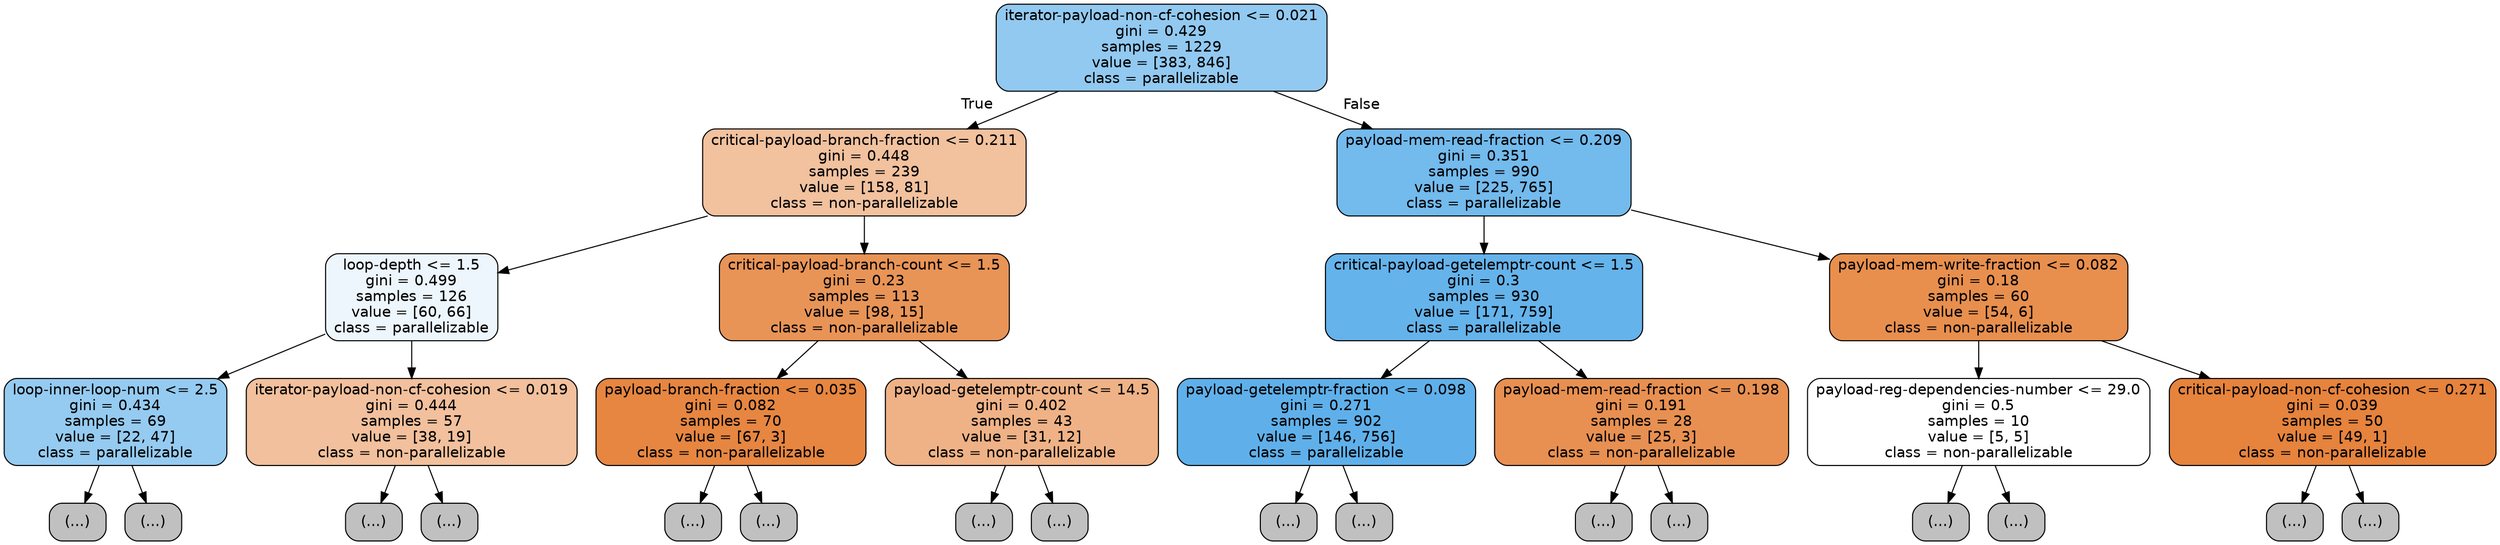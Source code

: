 digraph Tree {
node [shape=box, style="filled, rounded", color="black", fontname=helvetica] ;
edge [fontname=helvetica] ;
0 [label="iterator-payload-non-cf-cohesion <= 0.021\ngini = 0.429\nsamples = 1229\nvalue = [383, 846]\nclass = parallelizable", fillcolor="#399de58c"] ;
1 [label="critical-payload-branch-fraction <= 0.211\ngini = 0.448\nsamples = 239\nvalue = [158, 81]\nclass = non-parallelizable", fillcolor="#e581397c"] ;
0 -> 1 [labeldistance=2.5, labelangle=45, headlabel="True"] ;
2 [label="loop-depth <= 1.5\ngini = 0.499\nsamples = 126\nvalue = [60, 66]\nclass = parallelizable", fillcolor="#399de517"] ;
1 -> 2 ;
3 [label="loop-inner-loop-num <= 2.5\ngini = 0.434\nsamples = 69\nvalue = [22, 47]\nclass = parallelizable", fillcolor="#399de588"] ;
2 -> 3 ;
4 [label="(...)", fillcolor="#C0C0C0"] ;
3 -> 4 ;
19 [label="(...)", fillcolor="#C0C0C0"] ;
3 -> 19 ;
24 [label="iterator-payload-non-cf-cohesion <= 0.019\ngini = 0.444\nsamples = 57\nvalue = [38, 19]\nclass = non-parallelizable", fillcolor="#e581397f"] ;
2 -> 24 ;
25 [label="(...)", fillcolor="#C0C0C0"] ;
24 -> 25 ;
38 [label="(...)", fillcolor="#C0C0C0"] ;
24 -> 38 ;
39 [label="critical-payload-branch-count <= 1.5\ngini = 0.23\nsamples = 113\nvalue = [98, 15]\nclass = non-parallelizable", fillcolor="#e58139d8"] ;
1 -> 39 ;
40 [label="payload-branch-fraction <= 0.035\ngini = 0.082\nsamples = 70\nvalue = [67, 3]\nclass = non-parallelizable", fillcolor="#e58139f4"] ;
39 -> 40 ;
41 [label="(...)", fillcolor="#C0C0C0"] ;
40 -> 41 ;
44 [label="(...)", fillcolor="#C0C0C0"] ;
40 -> 44 ;
47 [label="payload-getelemptr-count <= 14.5\ngini = 0.402\nsamples = 43\nvalue = [31, 12]\nclass = non-parallelizable", fillcolor="#e581399c"] ;
39 -> 47 ;
48 [label="(...)", fillcolor="#C0C0C0"] ;
47 -> 48 ;
55 [label="(...)", fillcolor="#C0C0C0"] ;
47 -> 55 ;
62 [label="payload-mem-read-fraction <= 0.209\ngini = 0.351\nsamples = 990\nvalue = [225, 765]\nclass = parallelizable", fillcolor="#399de5b4"] ;
0 -> 62 [labeldistance=2.5, labelangle=-45, headlabel="False"] ;
63 [label="critical-payload-getelemptr-count <= 1.5\ngini = 0.3\nsamples = 930\nvalue = [171, 759]\nclass = parallelizable", fillcolor="#399de5c6"] ;
62 -> 63 ;
64 [label="payload-getelemptr-fraction <= 0.098\ngini = 0.271\nsamples = 902\nvalue = [146, 756]\nclass = parallelizable", fillcolor="#399de5ce"] ;
63 -> 64 ;
65 [label="(...)", fillcolor="#C0C0C0"] ;
64 -> 65 ;
66 [label="(...)", fillcolor="#C0C0C0"] ;
64 -> 66 ;
221 [label="payload-mem-read-fraction <= 0.198\ngini = 0.191\nsamples = 28\nvalue = [25, 3]\nclass = non-parallelizable", fillcolor="#e58139e0"] ;
63 -> 221 ;
222 [label="(...)", fillcolor="#C0C0C0"] ;
221 -> 222 ;
225 [label="(...)", fillcolor="#C0C0C0"] ;
221 -> 225 ;
226 [label="payload-mem-write-fraction <= 0.082\ngini = 0.18\nsamples = 60\nvalue = [54, 6]\nclass = non-parallelizable", fillcolor="#e58139e3"] ;
62 -> 226 ;
227 [label="payload-reg-dependencies-number <= 29.0\ngini = 0.5\nsamples = 10\nvalue = [5, 5]\nclass = non-parallelizable", fillcolor="#e5813900"] ;
226 -> 227 ;
228 [label="(...)", fillcolor="#C0C0C0"] ;
227 -> 228 ;
229 [label="(...)", fillcolor="#C0C0C0"] ;
227 -> 229 ;
230 [label="critical-payload-non-cf-cohesion <= 0.271\ngini = 0.039\nsamples = 50\nvalue = [49, 1]\nclass = non-parallelizable", fillcolor="#e58139fa"] ;
226 -> 230 ;
231 [label="(...)", fillcolor="#C0C0C0"] ;
230 -> 231 ;
232 [label="(...)", fillcolor="#C0C0C0"] ;
230 -> 232 ;
}